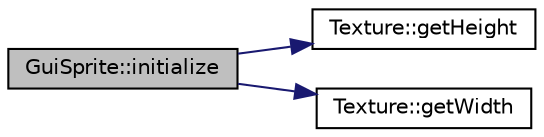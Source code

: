 digraph "GuiSprite::initialize"
{
 // INTERACTIVE_SVG=YES
 // LATEX_PDF_SIZE
  edge [fontname="Helvetica",fontsize="10",labelfontname="Helvetica",labelfontsize="10"];
  node [fontname="Helvetica",fontsize="10",shape=record];
  rankdir="LR";
  Node1 [label="GuiSprite::initialize",height=0.2,width=0.4,color="black", fillcolor="grey75", style="filled", fontcolor="black",tooltip=" "];
  Node1 -> Node2 [color="midnightblue",fontsize="10",style="solid",fontname="Helvetica"];
  Node2 [label="Texture::getHeight",height=0.2,width=0.4,color="black", fillcolor="white", style="filled",URL="$d2/d7f/class_texture.html#a0eaebfd0e00f88d19a64ed05ea634539",tooltip=" "];
  Node1 -> Node3 [color="midnightblue",fontsize="10",style="solid",fontname="Helvetica"];
  Node3 [label="Texture::getWidth",height=0.2,width=0.4,color="black", fillcolor="white", style="filled",URL="$d2/d7f/class_texture.html#a4d8e86e7df22179e8f3af9392020608c",tooltip=" "];
}
